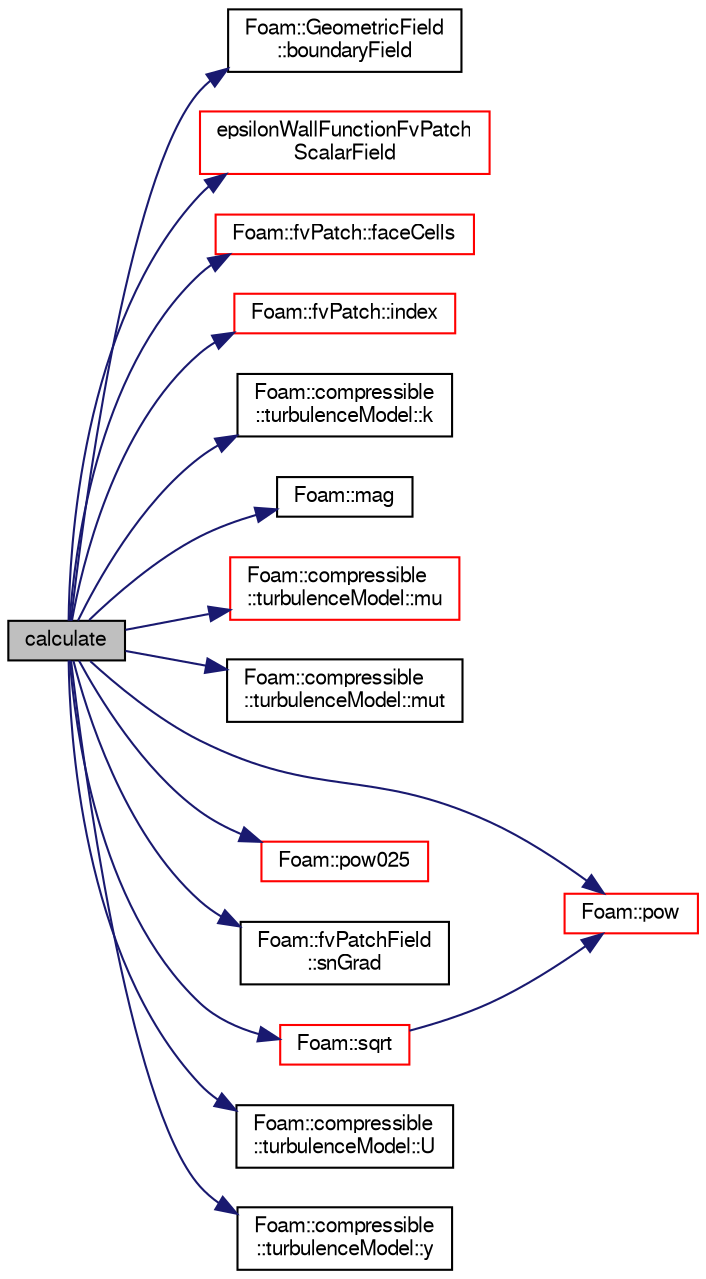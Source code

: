 digraph "calculate"
{
  bgcolor="transparent";
  edge [fontname="FreeSans",fontsize="10",labelfontname="FreeSans",labelfontsize="10"];
  node [fontname="FreeSans",fontsize="10",shape=record];
  rankdir="LR";
  Node1386 [label="calculate",height=0.2,width=0.4,color="black", fillcolor="grey75", style="filled", fontcolor="black"];
  Node1386 -> Node1387 [color="midnightblue",fontsize="10",style="solid",fontname="FreeSans"];
  Node1387 [label="Foam::GeometricField\l::boundaryField",height=0.2,width=0.4,color="black",URL="$a22434.html#a3c6c1a789b48ea0c5e8bff64f9c14f2d",tooltip="Return reference to GeometricBoundaryField. "];
  Node1386 -> Node1388 [color="midnightblue",fontsize="10",style="solid",fontname="FreeSans"];
  Node1388 [label="epsilonWallFunctionFvPatch\lScalarField",height=0.2,width=0.4,color="red",URL="$a30682.html#a1e757cae06f2376790fd1fd326dd0fca",tooltip="Construct from patch and internal field. "];
  Node1386 -> Node1436 [color="midnightblue",fontsize="10",style="solid",fontname="FreeSans"];
  Node1436 [label="Foam::fvPatch::faceCells",height=0.2,width=0.4,color="red",URL="$a22870.html#afbfac825732ef2770fff4261b4e930e9",tooltip="Return faceCells. "];
  Node1386 -> Node1440 [color="midnightblue",fontsize="10",style="solid",fontname="FreeSans"];
  Node1440 [label="Foam::fvPatch::index",height=0.2,width=0.4,color="red",URL="$a22870.html#a4a438520bb14406481732edc13c119c7",tooltip="Return the index of this patch in the fvBoundaryMesh. "];
  Node1386 -> Node1442 [color="midnightblue",fontsize="10",style="solid",fontname="FreeSans"];
  Node1442 [label="Foam::compressible\l::turbulenceModel::k",height=0.2,width=0.4,color="black",URL="$a30818.html#a513c40f9ed37e2baed10984c3c4c57a9",tooltip="Return the turbulence kinetic energy. "];
  Node1386 -> Node1443 [color="midnightblue",fontsize="10",style="solid",fontname="FreeSans"];
  Node1443 [label="Foam::mag",height=0.2,width=0.4,color="black",URL="$a21124.html#a929da2a3fdcf3dacbbe0487d3a330dae"];
  Node1386 -> Node1444 [color="midnightblue",fontsize="10",style="solid",fontname="FreeSans"];
  Node1444 [label="Foam::compressible\l::turbulenceModel::mu",height=0.2,width=0.4,color="red",URL="$a30818.html#a54025d7e9635694b562bfb981e31e6da",tooltip="Return the laminar viscosity. "];
  Node1386 -> Node1446 [color="midnightblue",fontsize="10",style="solid",fontname="FreeSans"];
  Node1446 [label="Foam::compressible\l::turbulenceModel::mut",height=0.2,width=0.4,color="black",URL="$a30818.html#a0f07eb378a478fd39a807b8afdfa7aa5",tooltip="Return the turbulence viscosity. "];
  Node1386 -> Node1447 [color="midnightblue",fontsize="10",style="solid",fontname="FreeSans"];
  Node1447 [label="Foam::pow",height=0.2,width=0.4,color="red",URL="$a21124.html#a7500c8e9d27a442adc75e287de074c7c"];
  Node1386 -> Node1451 [color="midnightblue",fontsize="10",style="solid",fontname="FreeSans"];
  Node1451 [label="Foam::pow025",height=0.2,width=0.4,color="red",URL="$a21124.html#af8d7dc24dfce32ee37c1210e616966e1"];
  Node1386 -> Node1452 [color="midnightblue",fontsize="10",style="solid",fontname="FreeSans"];
  Node1452 [label="Foam::fvPatchField\l::snGrad",height=0.2,width=0.4,color="black",URL="$a22354.html#a4e21804a54c15c57d187b21feff6f267",tooltip="Return patch-normal gradient. "];
  Node1386 -> Node1453 [color="midnightblue",fontsize="10",style="solid",fontname="FreeSans"];
  Node1453 [label="Foam::sqrt",height=0.2,width=0.4,color="red",URL="$a21124.html#a8616bd62eebf2342a80222fecb1bda71"];
  Node1453 -> Node1447 [color="midnightblue",fontsize="10",style="solid",fontname="FreeSans"];
  Node1386 -> Node1454 [color="midnightblue",fontsize="10",style="solid",fontname="FreeSans"];
  Node1454 [label="Foam::compressible\l::turbulenceModel::U",height=0.2,width=0.4,color="black",URL="$a30818.html#a536d168d7b335fe81f506f232b5b4872",tooltip="Access function to velocity field. "];
  Node1386 -> Node1455 [color="midnightblue",fontsize="10",style="solid",fontname="FreeSans"];
  Node1455 [label="Foam::compressible\l::turbulenceModel::y",height=0.2,width=0.4,color="black",URL="$a30818.html#a152c527a6b3137685b03893a7a3a73eb",tooltip="Return the near wall distances. "];
}
